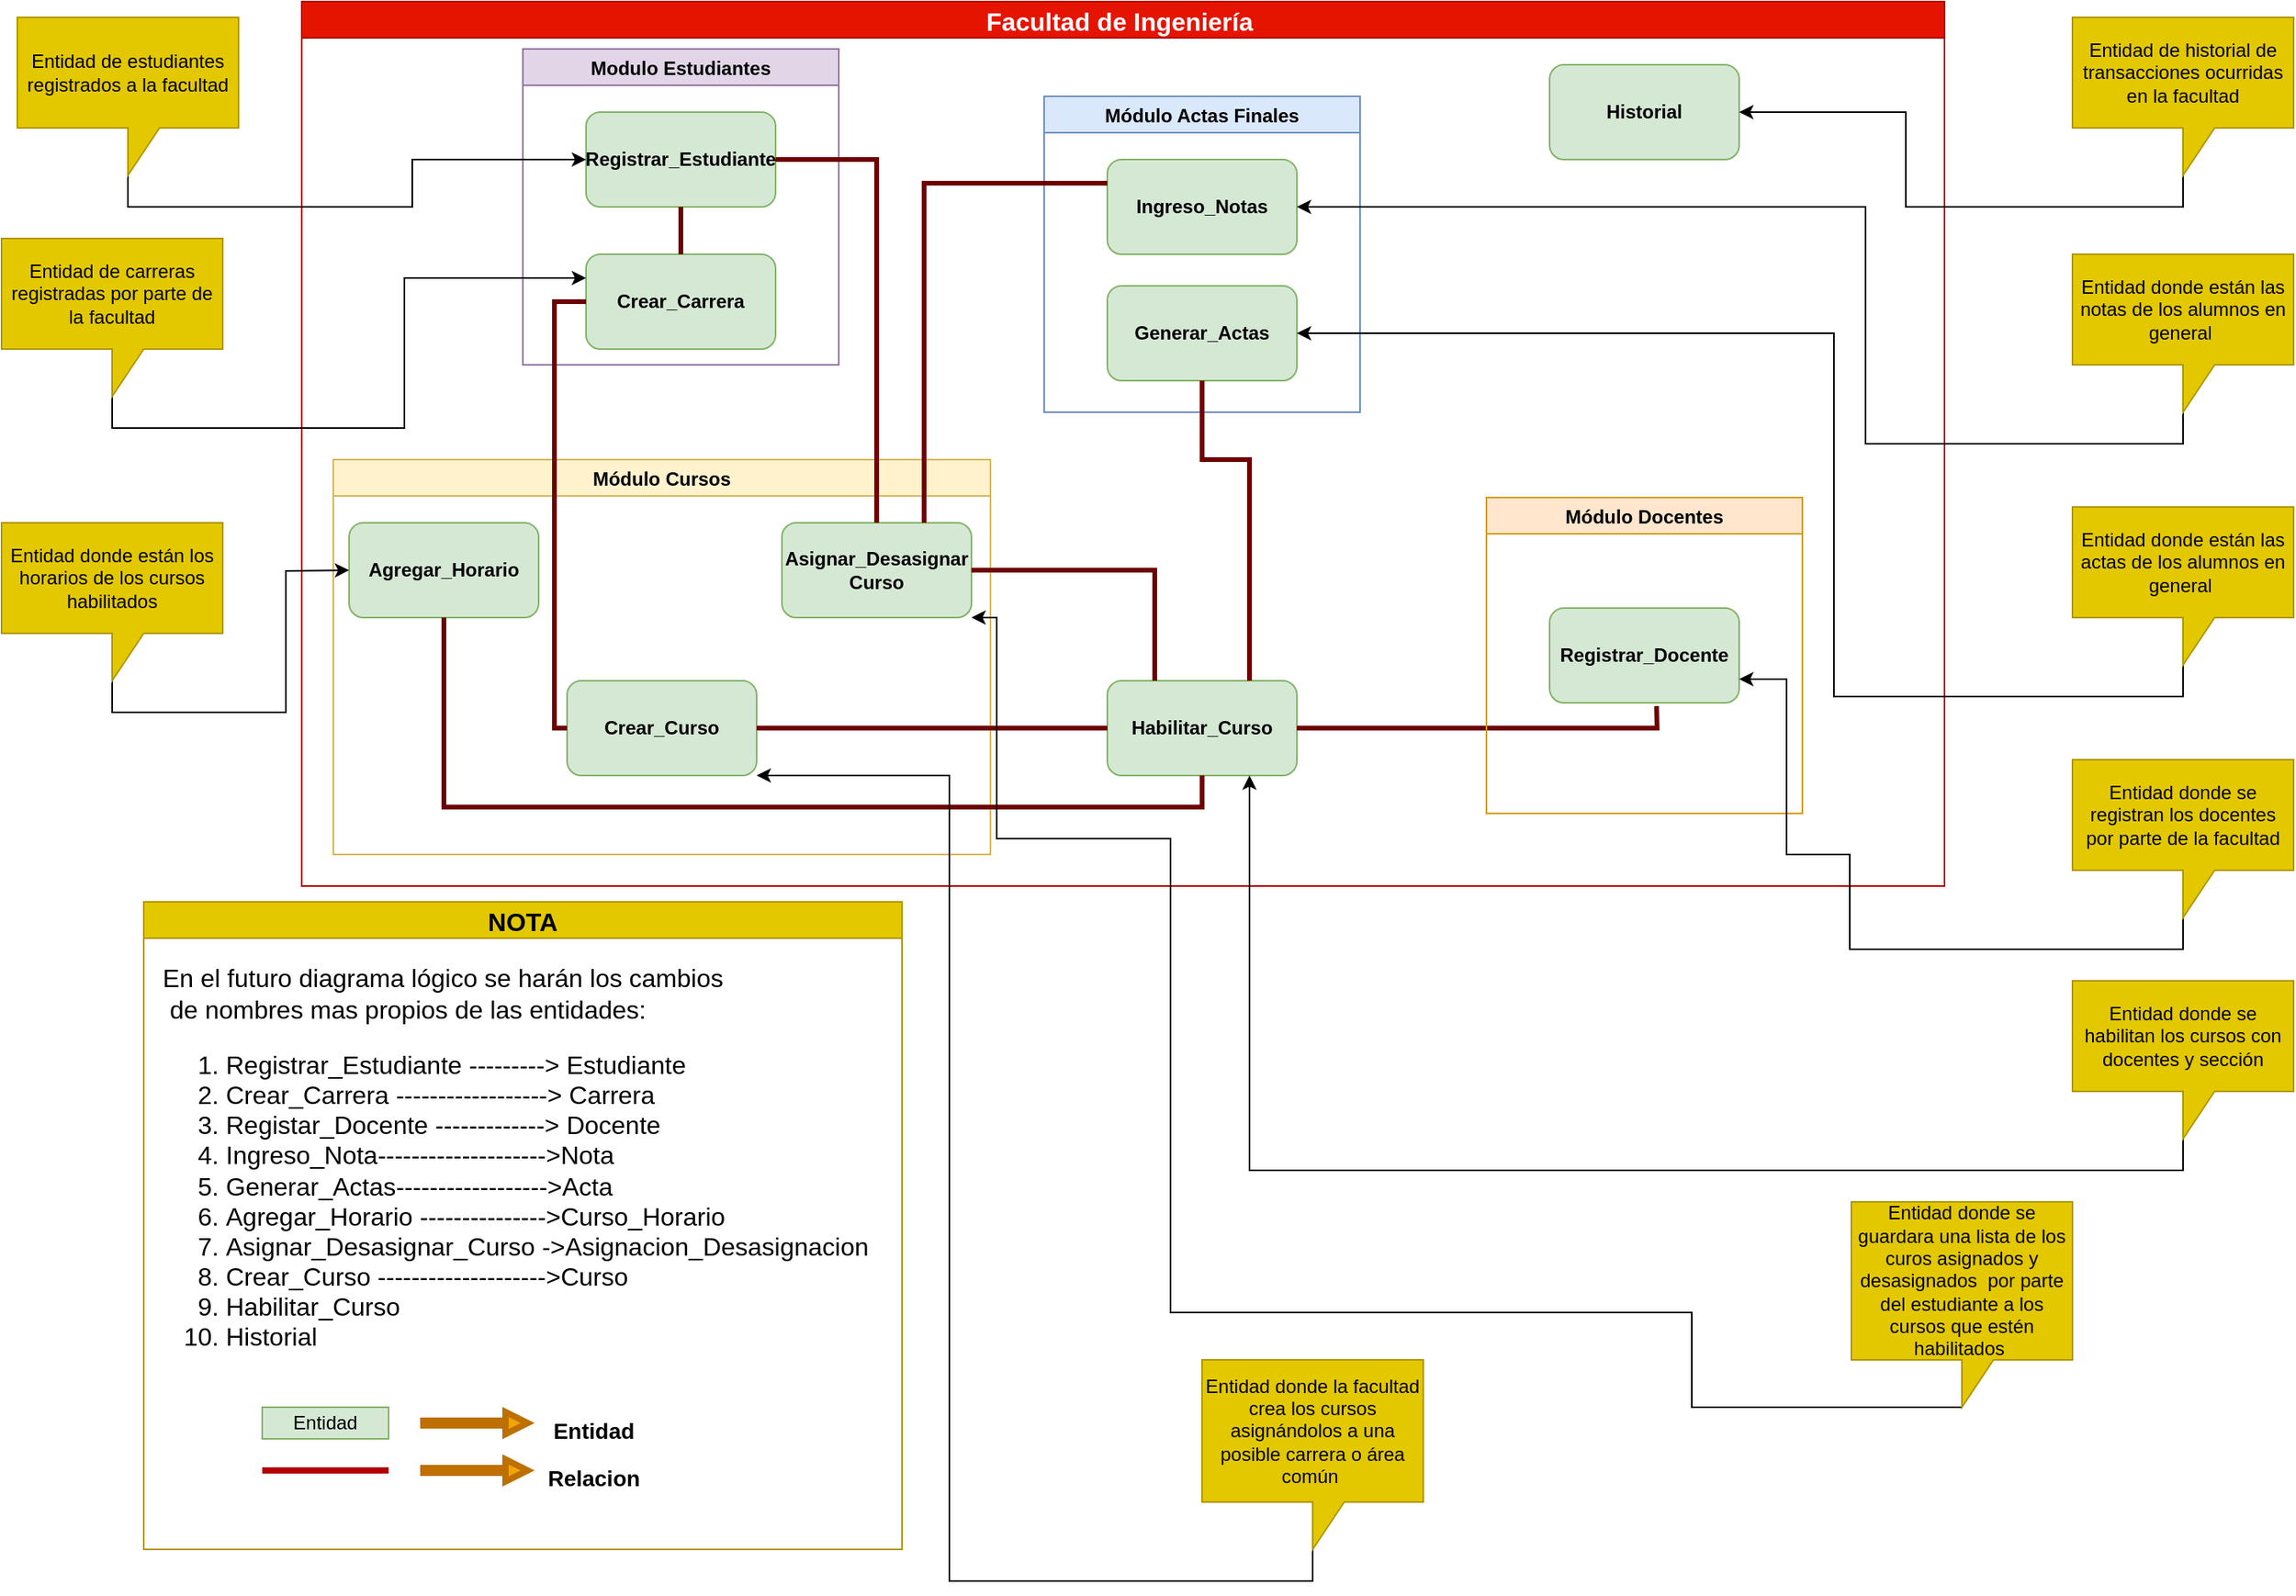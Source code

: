 <mxfile version="20.4.0" type="device"><diagram id="XWbzcaFaSJ1hpQxbZILu" name="Página-1"><mxGraphModel dx="2424" dy="878" grid="1" gridSize="10" guides="1" tooltips="1" connect="1" arrows="1" fold="1" page="1" pageScale="1" pageWidth="827" pageHeight="1169" math="0" shadow="0"><root><mxCell id="0"/><mxCell id="1" parent="0"/><mxCell id="a1rsW6wdrTQi47L53UVc-1" value="Modulo Estudiantes" style="swimlane;fillColor=#e1d5e7;strokeColor=#9673a6;" parent="1" vertex="1"><mxGeometry x="200" y="100" width="200" height="200" as="geometry"/></mxCell><mxCell id="a1rsW6wdrTQi47L53UVc-5" value="&lt;font style=&quot;vertical-align: inherit;&quot;&gt;&lt;font style=&quot;vertical-align: inherit;&quot;&gt;Registrar_Estudiante&lt;/font&gt;&lt;/font&gt;" style="rounded=1;whiteSpace=wrap;html=1;fillColor=#d5e8d4;strokeColor=#82b366;fontStyle=1" parent="a1rsW6wdrTQi47L53UVc-1" vertex="1"><mxGeometry x="40" y="40" width="120" height="60" as="geometry"/></mxCell><mxCell id="a1rsW6wdrTQi47L53UVc-6" value="Crear_Carrera" style="rounded=1;whiteSpace=wrap;html=1;fillColor=#d5e8d4;strokeColor=#82b366;fontStyle=1" parent="a1rsW6wdrTQi47L53UVc-1" vertex="1"><mxGeometry x="40" y="130" width="120" height="60" as="geometry"/></mxCell><mxCell id="dunfmuqgtmw-Zayev9ta-6" value="" style="endArrow=none;html=1;rounded=0;entryX=0.5;entryY=0;entryDx=0;entryDy=0;exitX=0.5;exitY=1;exitDx=0;exitDy=0;fillColor=#a20025;strokeColor=#6F0000;strokeWidth=3;" parent="a1rsW6wdrTQi47L53UVc-1" source="a1rsW6wdrTQi47L53UVc-5" target="a1rsW6wdrTQi47L53UVc-6" edge="1"><mxGeometry width="50" height="50" relative="1" as="geometry"><mxPoint x="460" y="300" as="sourcePoint"/><mxPoint x="510" y="250" as="targetPoint"/></mxGeometry></mxCell><mxCell id="a1rsW6wdrTQi47L53UVc-3" value="Módulo Cursos" style="swimlane;fillColor=#fff2cc;strokeColor=#d6b656;" parent="1" vertex="1"><mxGeometry x="80" y="360" width="416" height="250" as="geometry"/></mxCell><mxCell id="a1rsW6wdrTQi47L53UVc-10" value="Asignar_Desasignar Curso" style="rounded=1;whiteSpace=wrap;html=1;fillColor=#d5e8d4;strokeColor=#82b366;fontStyle=1" parent="a1rsW6wdrTQi47L53UVc-3" vertex="1"><mxGeometry x="284" y="40" width="120" height="60" as="geometry"/></mxCell><mxCell id="a1rsW6wdrTQi47L53UVc-8" value="Crear_Curso" style="rounded=1;whiteSpace=wrap;html=1;fillColor=#d5e8d4;strokeColor=#82b366;fontStyle=1" parent="a1rsW6wdrTQi47L53UVc-3" vertex="1"><mxGeometry x="148" y="140" width="120" height="60" as="geometry"/></mxCell><mxCell id="a1rsW6wdrTQi47L53UVc-11" value="Agregar_Horario" style="rounded=1;whiteSpace=wrap;html=1;fillColor=#d5e8d4;strokeColor=#82b366;fontStyle=1" parent="a1rsW6wdrTQi47L53UVc-3" vertex="1"><mxGeometry x="10" y="40" width="120" height="60" as="geometry"/></mxCell><mxCell id="a1rsW6wdrTQi47L53UVc-9" value="Habilitar_Curso" style="rounded=1;whiteSpace=wrap;html=1;fillColor=#d5e8d4;strokeColor=#82b366;fontStyle=1" parent="1" vertex="1"><mxGeometry x="570" y="500" width="120" height="60" as="geometry"/></mxCell><mxCell id="dunfmuqgtmw-Zayev9ta-7" value="" style="endArrow=none;html=1;rounded=0;exitX=1;exitY=0.5;exitDx=0;exitDy=0;fillColor=#a20025;strokeColor=#6F0000;strokeWidth=3;entryX=0.564;entryY=1.034;entryDx=0;entryDy=0;entryPerimeter=0;" parent="1" source="a1rsW6wdrTQi47L53UVc-9" target="a1rsW6wdrTQi47L53UVc-7" edge="1"><mxGeometry width="50" height="50" relative="1" as="geometry"><mxPoint x="570" y="400" as="sourcePoint"/><mxPoint x="910" y="510" as="targetPoint"/><Array as="points"><mxPoint x="918" y="530"/></Array></mxGeometry></mxCell><mxCell id="dunfmuqgtmw-Zayev9ta-13" value="" style="endArrow=none;html=1;rounded=0;entryX=0;entryY=0.5;entryDx=0;entryDy=0;exitX=1;exitY=0.5;exitDx=0;exitDy=0;fillColor=#a20025;strokeColor=#6F0000;strokeWidth=3;" parent="1" source="a1rsW6wdrTQi47L53UVc-8" target="a1rsW6wdrTQi47L53UVc-9" edge="1"><mxGeometry width="50" height="50" relative="1" as="geometry"><mxPoint x="310" y="400" as="sourcePoint"/><mxPoint x="360" y="350" as="targetPoint"/></mxGeometry></mxCell><mxCell id="dunfmuqgtmw-Zayev9ta-14" value="" style="endArrow=none;html=1;rounded=0;exitX=0.5;exitY=1;exitDx=0;exitDy=0;entryX=0.5;entryY=1;entryDx=0;entryDy=0;fillColor=#a20025;strokeColor=#6F0000;strokeWidth=3;" parent="1" source="a1rsW6wdrTQi47L53UVc-11" target="a1rsW6wdrTQi47L53UVc-9" edge="1"><mxGeometry width="50" height="50" relative="1" as="geometry"><mxPoint x="420" y="400" as="sourcePoint"/><mxPoint x="620" y="590" as="targetPoint"/><Array as="points"><mxPoint x="150" y="580"/><mxPoint x="400" y="580"/><mxPoint x="630" y="580"/></Array></mxGeometry></mxCell><mxCell id="dunfmuqgtmw-Zayev9ta-16" value="" style="endArrow=none;html=1;rounded=0;exitX=0.5;exitY=0;exitDx=0;exitDy=0;entryX=1;entryY=0.5;entryDx=0;entryDy=0;fillColor=#a20025;strokeColor=#6F0000;strokeWidth=3;" parent="1" source="a1rsW6wdrTQi47L53UVc-10" target="a1rsW6wdrTQi47L53UVc-5" edge="1"><mxGeometry width="50" height="50" relative="1" as="geometry"><mxPoint x="470" y="350" as="sourcePoint"/><mxPoint x="520" y="300" as="targetPoint"/><Array as="points"><mxPoint x="424" y="170"/></Array></mxGeometry></mxCell><mxCell id="dunfmuqgtmw-Zayev9ta-17" value="" style="endArrow=none;html=1;rounded=0;entryX=0;entryY=0.5;entryDx=0;entryDy=0;exitX=0;exitY=0.5;exitDx=0;exitDy=0;fillColor=#a20025;strokeColor=#6F0000;strokeWidth=3;" parent="1" source="a1rsW6wdrTQi47L53UVc-8" target="a1rsW6wdrTQi47L53UVc-6" edge="1"><mxGeometry width="50" height="50" relative="1" as="geometry"><mxPoint x="230" y="390" as="sourcePoint"/><mxPoint x="280" y="340" as="targetPoint"/><Array as="points"><mxPoint x="220" y="530"/><mxPoint x="220" y="260"/></Array></mxGeometry></mxCell><mxCell id="dunfmuqgtmw-Zayev9ta-19" value="" style="endArrow=none;html=1;rounded=0;entryX=0.25;entryY=0;entryDx=0;entryDy=0;exitX=1;exitY=0.5;exitDx=0;exitDy=0;fillColor=#a20025;strokeColor=#6F0000;strokeWidth=3;" parent="1" source="a1rsW6wdrTQi47L53UVc-10" target="a1rsW6wdrTQi47L53UVc-9" edge="1"><mxGeometry width="50" height="50" relative="1" as="geometry"><mxPoint x="440" y="390" as="sourcePoint"/><mxPoint x="490" y="340" as="targetPoint"/><Array as="points"><mxPoint x="600" y="430"/></Array></mxGeometry></mxCell><mxCell id="dunfmuqgtmw-Zayev9ta-24" value="NOTA" style="swimlane;fontSize=16;strokeWidth=1;fillColor=#e3c800;fontColor=#000000;strokeColor=#B09500;" parent="1" vertex="1"><mxGeometry x="-40" y="640" width="480" height="410" as="geometry"/></mxCell><mxCell id="dunfmuqgtmw-Zayev9ta-26" value="&lt;font style=&quot;vertical-align: inherit;&quot;&gt;&lt;font style=&quot;vertical-align: inherit;&quot;&gt;&lt;font style=&quot;vertical-align: inherit;&quot;&gt;&lt;font style=&quot;vertical-align: inherit;&quot;&gt;Entidad&lt;br&gt;&lt;/font&gt;&lt;/font&gt;&lt;/font&gt;&lt;/font&gt;" style="rounded=0;whiteSpace=wrap;html=1;fillColor=#d5e8d4;strokeColor=#82b366;" parent="dunfmuqgtmw-Zayev9ta-24" vertex="1"><mxGeometry x="75" y="320" width="80" height="20" as="geometry"/></mxCell><mxCell id="dunfmuqgtmw-Zayev9ta-27" value="" style="endArrow=none;html=1;rounded=0;strokeWidth=4;fillColor=#e51400;strokeColor=#B20000;" parent="dunfmuqgtmw-Zayev9ta-24" edge="1"><mxGeometry width="50" height="50" relative="1" as="geometry"><mxPoint x="75" y="360" as="sourcePoint"/><mxPoint x="155" y="360" as="targetPoint"/><Array as="points"/></mxGeometry></mxCell><mxCell id="dunfmuqgtmw-Zayev9ta-28" value="" style="shape=flexArrow;endArrow=classic;html=1;rounded=0;strokeWidth=4;endWidth=7;endSize=3.33;width=0;fillColor=#f0a30a;strokeColor=#BD7000;" parent="dunfmuqgtmw-Zayev9ta-24" edge="1"><mxGeometry width="50" height="50" relative="1" as="geometry"><mxPoint x="175" y="330" as="sourcePoint"/><mxPoint x="245" y="330" as="targetPoint"/></mxGeometry></mxCell><mxCell id="dunfmuqgtmw-Zayev9ta-29" value="" style="shape=flexArrow;endArrow=classic;html=1;rounded=0;strokeWidth=4;endWidth=7;endSize=3.33;width=0;fillColor=#f0a30a;strokeColor=#BD7000;" parent="dunfmuqgtmw-Zayev9ta-24" edge="1"><mxGeometry width="50" height="50" relative="1" as="geometry"><mxPoint x="175" y="360" as="sourcePoint"/><mxPoint x="245" y="360" as="targetPoint"/></mxGeometry></mxCell><mxCell id="dunfmuqgtmw-Zayev9ta-30" value="Entidad" style="text;html=1;strokeColor=none;fillColor=none;align=center;verticalAlign=middle;whiteSpace=wrap;rounded=0;strokeWidth=1;fontStyle=1;fontSize=14;" parent="dunfmuqgtmw-Zayev9ta-24" vertex="1"><mxGeometry x="255" y="320" width="60" height="30" as="geometry"/></mxCell><mxCell id="dunfmuqgtmw-Zayev9ta-31" value="Relacion" style="text;html=1;strokeColor=none;fillColor=none;align=center;verticalAlign=middle;whiteSpace=wrap;rounded=0;fontStyle=1;fontSize=14;" parent="dunfmuqgtmw-Zayev9ta-24" vertex="1"><mxGeometry x="255" y="350" width="60" height="30" as="geometry"/></mxCell><mxCell id="dunfmuqgtmw-Zayev9ta-25" value="&lt;span style=&quot;&quot;&gt;En el futuro diagrama lógico se harán los cambios&lt;br&gt;&amp;nbsp;de nombres mas propios de las entidades:&lt;/span&gt;&lt;br style=&quot;&quot;&gt;&lt;div style=&quot;&quot;&gt;&lt;ol&gt;&lt;li&gt;Registrar_Estudiante ---------&amp;gt; Estudiante&lt;/li&gt;&lt;li&gt;Crear_Carrera ------------------&amp;gt; Carrera&lt;/li&gt;&lt;li&gt;Registar_Docente -------------&amp;gt; Docente&lt;/li&gt;&lt;li&gt;Ingreso_Nota--------------------&amp;gt;Nota&lt;/li&gt;&lt;li&gt;Generar_Actas------------------&amp;gt;Acta&lt;/li&gt;&lt;li&gt;Agregar_Horario ---------------&amp;gt;Curso_Horario&lt;/li&gt;&lt;li&gt;&lt;span style=&quot;background-color: initial;&quot;&gt;Asignar_Desasignar_Curso -&amp;gt;Asignacion_Desasignacion&lt;/span&gt;&lt;br&gt;&lt;/li&gt;&lt;li&gt;Crear_Curso --------------------&amp;gt;Curso&lt;/li&gt;&lt;li&gt;Habilitar_Curso&lt;/li&gt;&lt;li&gt;Historial&lt;/li&gt;&lt;/ol&gt;&lt;/div&gt;" style="text;html=1;align=left;verticalAlign=middle;resizable=0;points=[];autosize=1;strokeColor=none;fillColor=none;fontSize=16;" parent="dunfmuqgtmw-Zayev9ta-24" vertex="1"><mxGeometry x="10" y="30" width="470" height="280" as="geometry"/></mxCell><mxCell id="dunfmuqgtmw-Zayev9ta-33" value="Facultad de Ingeniería " style="swimlane;fillColor=#e51400;fontColor=#ffffff;strokeColor=#B20000;fontStyle=1;fontSize=16;" parent="1" vertex="1"><mxGeometry x="60" y="70" width="1040" height="560" as="geometry"/></mxCell><mxCell id="a1rsW6wdrTQi47L53UVc-15" value="Historial" style="rounded=1;whiteSpace=wrap;html=1;fillColor=#d5e8d4;strokeColor=#82b366;fontStyle=1" parent="dunfmuqgtmw-Zayev9ta-33" vertex="1"><mxGeometry x="790" y="40" width="120" height="60" as="geometry"/></mxCell><mxCell id="a1rsW6wdrTQi47L53UVc-4" value="Módulo Actas Finales" style="swimlane;fillColor=#dae8fc;strokeColor=#6c8ebf;" parent="dunfmuqgtmw-Zayev9ta-33" vertex="1"><mxGeometry x="470" y="60" width="200" height="200" as="geometry"/></mxCell><mxCell id="a1rsW6wdrTQi47L53UVc-13" value="Ingreso_Notas" style="rounded=1;whiteSpace=wrap;html=1;fillColor=#d5e8d4;strokeColor=#82b366;fontStyle=1" parent="a1rsW6wdrTQi47L53UVc-4" vertex="1"><mxGeometry x="40" y="40" width="120" height="60" as="geometry"/></mxCell><mxCell id="a1rsW6wdrTQi47L53UVc-14" value="Generar_Actas" style="rounded=1;whiteSpace=wrap;html=1;fillColor=#d5e8d4;strokeColor=#82b366;fontStyle=1" parent="a1rsW6wdrTQi47L53UVc-4" vertex="1"><mxGeometry x="40" y="120" width="120" height="60" as="geometry"/></mxCell><mxCell id="a1rsW6wdrTQi47L53UVc-2" value="Módulo Docentes" style="swimlane;fillColor=#ffe6cc;strokeColor=#d79b00;" parent="dunfmuqgtmw-Zayev9ta-33" vertex="1"><mxGeometry x="750" y="314" width="200" height="200" as="geometry"/></mxCell><mxCell id="a1rsW6wdrTQi47L53UVc-7" value="&lt;font style=&quot;vertical-align: inherit;&quot;&gt;&lt;font style=&quot;vertical-align: inherit;&quot;&gt;Registrar_Docente&lt;/font&gt;&lt;/font&gt;" style="rounded=1;whiteSpace=wrap;html=1;fillColor=#d5e8d4;strokeColor=#82b366;fontStyle=1" parent="a1rsW6wdrTQi47L53UVc-2" vertex="1"><mxGeometry x="40" y="70" width="120" height="60" as="geometry"/></mxCell><mxCell id="dunfmuqgtmw-Zayev9ta-38" style="edgeStyle=orthogonalEdgeStyle;rounded=0;orthogonalLoop=1;jettySize=auto;html=1;exitX=0;exitY=0;exitDx=70;exitDy=100;exitPerimeter=0;strokeWidth=1;fontSize=13;" parent="1" source="dunfmuqgtmw-Zayev9ta-37" target="a1rsW6wdrTQi47L53UVc-5" edge="1"><mxGeometry relative="1" as="geometry"/></mxCell><mxCell id="dunfmuqgtmw-Zayev9ta-37" value="&lt;font style=&quot;vertical-align: inherit;&quot;&gt;&lt;font style=&quot;vertical-align: inherit;&quot;&gt;Entidad de estudiantes registrados a la facultad&lt;/font&gt;&lt;/font&gt;" style="shape=callout;whiteSpace=wrap;html=1;perimeter=calloutPerimeter;fillColor=#e3c800;strokeColor=#B09500;fontColor=#000000;" parent="1" vertex="1"><mxGeometry x="-120" y="80" width="140" height="100" as="geometry"/></mxCell><mxCell id="dunfmuqgtmw-Zayev9ta-40" style="edgeStyle=orthogonalEdgeStyle;rounded=0;orthogonalLoop=1;jettySize=auto;html=1;exitX=0;exitY=0;exitDx=70;exitDy=100;exitPerimeter=0;entryX=0;entryY=0.25;entryDx=0;entryDy=0;strokeWidth=1;fontSize=13;" parent="1" source="dunfmuqgtmw-Zayev9ta-39" target="a1rsW6wdrTQi47L53UVc-6" edge="1"><mxGeometry relative="1" as="geometry"/></mxCell><mxCell id="dunfmuqgtmw-Zayev9ta-39" value="&lt;font style=&quot;vertical-align: inherit;&quot;&gt;&lt;font style=&quot;vertical-align: inherit;&quot;&gt;Entidad de carreras registradas por parte de la facultad&lt;/font&gt;&lt;/font&gt;" style="shape=callout;whiteSpace=wrap;html=1;perimeter=calloutPerimeter;fillColor=#e3c800;strokeColor=#B09500;fontColor=#000000;" parent="1" vertex="1"><mxGeometry x="-130" y="220" width="140" height="100" as="geometry"/></mxCell><mxCell id="dunfmuqgtmw-Zayev9ta-42" style="edgeStyle=orthogonalEdgeStyle;rounded=0;orthogonalLoop=1;jettySize=auto;html=1;exitX=0;exitY=0;exitDx=70;exitDy=100;exitPerimeter=0;entryX=1;entryY=0.5;entryDx=0;entryDy=0;strokeWidth=1;fontSize=13;" parent="1" source="dunfmuqgtmw-Zayev9ta-41" target="a1rsW6wdrTQi47L53UVc-15" edge="1"><mxGeometry relative="1" as="geometry"/></mxCell><mxCell id="dunfmuqgtmw-Zayev9ta-41" value="&lt;font style=&quot;vertical-align: inherit;&quot;&gt;&lt;font style=&quot;vertical-align: inherit;&quot;&gt;Entidad de historial de transacciones ocurridas en la facultad&lt;/font&gt;&lt;/font&gt;" style="shape=callout;whiteSpace=wrap;html=1;perimeter=calloutPerimeter;fillColor=#e3c800;strokeColor=#B09500;fontColor=#000000;" parent="1" vertex="1"><mxGeometry x="1181" y="80" width="140" height="100" as="geometry"/></mxCell><mxCell id="dunfmuqgtmw-Zayev9ta-44" style="edgeStyle=orthogonalEdgeStyle;rounded=0;orthogonalLoop=1;jettySize=auto;html=1;exitX=0;exitY=0;exitDx=70;exitDy=100;exitPerimeter=0;entryX=1;entryY=0.5;entryDx=0;entryDy=0;strokeWidth=1;fontSize=13;" parent="1" source="dunfmuqgtmw-Zayev9ta-43" target="a1rsW6wdrTQi47L53UVc-13" edge="1"><mxGeometry relative="1" as="geometry"><Array as="points"><mxPoint x="1251" y="350"/><mxPoint x="1050" y="350"/><mxPoint x="1050" y="200"/></Array></mxGeometry></mxCell><mxCell id="dunfmuqgtmw-Zayev9ta-43" value="&lt;font style=&quot;vertical-align: inherit;&quot;&gt;&lt;font style=&quot;vertical-align: inherit;&quot;&gt;Entidad donde están las notas de los alumnos en general&amp;nbsp;&lt;/font&gt;&lt;/font&gt;" style="shape=callout;whiteSpace=wrap;html=1;perimeter=calloutPerimeter;fillColor=#e3c800;strokeColor=#B09500;fontColor=#000000;" parent="1" vertex="1"><mxGeometry x="1181" y="230" width="140" height="100" as="geometry"/></mxCell><mxCell id="dunfmuqgtmw-Zayev9ta-46" style="edgeStyle=orthogonalEdgeStyle;rounded=0;orthogonalLoop=1;jettySize=auto;html=1;exitX=0;exitY=0;exitDx=70;exitDy=100;exitPerimeter=0;entryX=1;entryY=0.5;entryDx=0;entryDy=0;strokeWidth=1;fontSize=13;" parent="1" source="dunfmuqgtmw-Zayev9ta-45" target="a1rsW6wdrTQi47L53UVc-14" edge="1"><mxGeometry relative="1" as="geometry"><Array as="points"><mxPoint x="1251" y="510"/><mxPoint x="1030" y="510"/><mxPoint x="1030" y="280"/></Array></mxGeometry></mxCell><mxCell id="dunfmuqgtmw-Zayev9ta-45" value="&lt;font style=&quot;vertical-align: inherit;&quot;&gt;&lt;font style=&quot;vertical-align: inherit;&quot;&gt;Entidad donde están las actas de los alumnos en general&amp;nbsp;&lt;/font&gt;&lt;/font&gt;" style="shape=callout;whiteSpace=wrap;html=1;perimeter=calloutPerimeter;fillColor=#e3c800;strokeColor=#B09500;fontColor=#000000;" parent="1" vertex="1"><mxGeometry x="1181" y="390" width="140" height="100" as="geometry"/></mxCell><mxCell id="dunfmuqgtmw-Zayev9ta-48" value="" style="endArrow=none;html=1;rounded=0;strokeWidth=3;fontSize=13;entryX=0;entryY=0.25;entryDx=0;entryDy=0;exitX=0.75;exitY=0;exitDx=0;exitDy=0;fillColor=#a20025;strokeColor=#6F0000;" parent="1" source="a1rsW6wdrTQi47L53UVc-10" target="a1rsW6wdrTQi47L53UVc-13" edge="1"><mxGeometry width="50" height="50" relative="1" as="geometry"><mxPoint x="600" y="290" as="sourcePoint"/><mxPoint x="650" y="240" as="targetPoint"/><Array as="points"><mxPoint x="454" y="185"/></Array></mxGeometry></mxCell><mxCell id="dunfmuqgtmw-Zayev9ta-50" style="edgeStyle=orthogonalEdgeStyle;rounded=0;orthogonalLoop=1;jettySize=auto;html=1;exitX=0;exitY=0;exitDx=70;exitDy=100;exitPerimeter=0;entryX=1;entryY=0.75;entryDx=0;entryDy=0;strokeWidth=1;fontSize=13;" parent="1" source="dunfmuqgtmw-Zayev9ta-49" target="a1rsW6wdrTQi47L53UVc-7" edge="1"><mxGeometry relative="1" as="geometry"><Array as="points"><mxPoint x="1251" y="670"/><mxPoint x="1040" y="670"/><mxPoint x="1040" y="610"/><mxPoint x="1000" y="610"/><mxPoint x="1000" y="499"/></Array></mxGeometry></mxCell><mxCell id="dunfmuqgtmw-Zayev9ta-49" value="&lt;font style=&quot;vertical-align: inherit;&quot;&gt;&lt;font style=&quot;vertical-align: inherit;&quot;&gt;Entidad donde se registran los docentes por parte de la facultad&lt;/font&gt;&lt;/font&gt;" style="shape=callout;whiteSpace=wrap;html=1;perimeter=calloutPerimeter;fillColor=#e3c800;strokeColor=#B09500;fontColor=#000000;" parent="1" vertex="1"><mxGeometry x="1181" y="550" width="140" height="100" as="geometry"/></mxCell><mxCell id="dunfmuqgtmw-Zayev9ta-52" style="edgeStyle=orthogonalEdgeStyle;rounded=0;orthogonalLoop=1;jettySize=auto;html=1;exitX=0;exitY=0;exitDx=70;exitDy=100;exitPerimeter=0;entryX=0.75;entryY=1;entryDx=0;entryDy=0;strokeWidth=1;fontSize=13;" parent="1" source="dunfmuqgtmw-Zayev9ta-51" target="a1rsW6wdrTQi47L53UVc-9" edge="1"><mxGeometry relative="1" as="geometry"/></mxCell><mxCell id="dunfmuqgtmw-Zayev9ta-51" value="&lt;font style=&quot;vertical-align: inherit;&quot;&gt;&lt;font style=&quot;vertical-align: inherit;&quot;&gt;Entidad donde se habilitan los cursos con docentes y sección&lt;/font&gt;&lt;/font&gt;" style="shape=callout;whiteSpace=wrap;html=1;perimeter=calloutPerimeter;fillColor=#e3c800;strokeColor=#B09500;fontColor=#000000;" parent="1" vertex="1"><mxGeometry x="1181" y="690" width="140" height="100" as="geometry"/></mxCell><mxCell id="dunfmuqgtmw-Zayev9ta-54" style="edgeStyle=orthogonalEdgeStyle;rounded=0;orthogonalLoop=1;jettySize=auto;html=1;exitX=0;exitY=0;exitDx=70;exitDy=120.0;exitPerimeter=0;entryX=1;entryY=1;entryDx=0;entryDy=0;strokeWidth=1;fontSize=13;" parent="1" source="dunfmuqgtmw-Zayev9ta-53" target="a1rsW6wdrTQi47L53UVc-10" edge="1"><mxGeometry relative="1" as="geometry"><Array as="points"><mxPoint x="940" y="960"/><mxPoint x="940" y="900"/><mxPoint x="610" y="900"/><mxPoint x="610" y="600"/><mxPoint x="500" y="600"/><mxPoint x="500" y="460"/></Array></mxGeometry></mxCell><mxCell id="dunfmuqgtmw-Zayev9ta-53" value="&lt;font style=&quot;vertical-align: inherit;&quot;&gt;&lt;font style=&quot;vertical-align: inherit;&quot;&gt;Entidad donde se guardara una lista de los curos asignados y desasignados&amp;nbsp; por parte del estudiante a los cursos que estén habilitados&amp;nbsp;&lt;/font&gt;&lt;/font&gt;" style="shape=callout;whiteSpace=wrap;html=1;perimeter=calloutPerimeter;fillColor=#e3c800;strokeColor=#B09500;fontColor=#000000;" parent="1" vertex="1"><mxGeometry x="1041" y="830" width="140" height="130" as="geometry"/></mxCell><mxCell id="dunfmuqgtmw-Zayev9ta-56" style="edgeStyle=orthogonalEdgeStyle;rounded=0;orthogonalLoop=1;jettySize=auto;html=1;exitX=0;exitY=0;exitDx=70;exitDy=100;exitPerimeter=0;strokeWidth=1;fontSize=13;" parent="1" source="dunfmuqgtmw-Zayev9ta-55" edge="1"><mxGeometry relative="1" as="geometry"><mxPoint x="90" y="430" as="targetPoint"/></mxGeometry></mxCell><mxCell id="dunfmuqgtmw-Zayev9ta-55" value="&lt;font style=&quot;vertical-align: inherit;&quot;&gt;&lt;font style=&quot;vertical-align: inherit;&quot;&gt;Entidad donde están los horarios de los cursos habilitados&lt;/font&gt;&lt;/font&gt;" style="shape=callout;whiteSpace=wrap;html=1;perimeter=calloutPerimeter;fillColor=#e3c800;strokeColor=#B09500;fontColor=#000000;" parent="1" vertex="1"><mxGeometry x="-130" y="400" width="140" height="100" as="geometry"/></mxCell><mxCell id="dunfmuqgtmw-Zayev9ta-60" style="edgeStyle=orthogonalEdgeStyle;rounded=0;orthogonalLoop=1;jettySize=auto;html=1;exitX=0;exitY=0;exitDx=70;exitDy=120.0;exitPerimeter=0;entryX=1;entryY=1;entryDx=0;entryDy=0;strokeWidth=1;fontSize=13;" parent="1" source="dunfmuqgtmw-Zayev9ta-59" target="a1rsW6wdrTQi47L53UVc-8" edge="1"><mxGeometry relative="1" as="geometry"><Array as="points"><mxPoint x="700" y="1070"/><mxPoint x="470" y="1070"/><mxPoint x="470" y="560"/></Array></mxGeometry></mxCell><mxCell id="dunfmuqgtmw-Zayev9ta-59" value="&lt;font style=&quot;vertical-align: inherit;&quot;&gt;&lt;font style=&quot;vertical-align: inherit;&quot;&gt;Entidad donde la facultad crea los cursos asignándolos a una posible carrera o área común&amp;nbsp;&lt;/font&gt;&lt;/font&gt;" style="shape=callout;whiteSpace=wrap;html=1;perimeter=calloutPerimeter;fillColor=#e3c800;strokeColor=#B09500;fontColor=#000000;" parent="1" vertex="1"><mxGeometry x="630" y="930" width="140" height="120" as="geometry"/></mxCell><mxCell id="dunfmuqgtmw-Zayev9ta-12" value="" style="endArrow=none;html=1;rounded=0;entryX=0.5;entryY=1;entryDx=0;entryDy=0;strokeWidth=3;fillColor=#a20025;strokeColor=#6F0000;exitX=0.75;exitY=0;exitDx=0;exitDy=0;" parent="1" source="a1rsW6wdrTQi47L53UVc-9" target="a1rsW6wdrTQi47L53UVc-14" edge="1"><mxGeometry width="50" height="50" relative="1" as="geometry"><mxPoint x="670" y="530" as="sourcePoint"/><mxPoint x="720" y="480" as="targetPoint"/><Array as="points"><mxPoint x="660" y="360"/><mxPoint x="630" y="360"/></Array></mxGeometry></mxCell></root></mxGraphModel></diagram></mxfile>